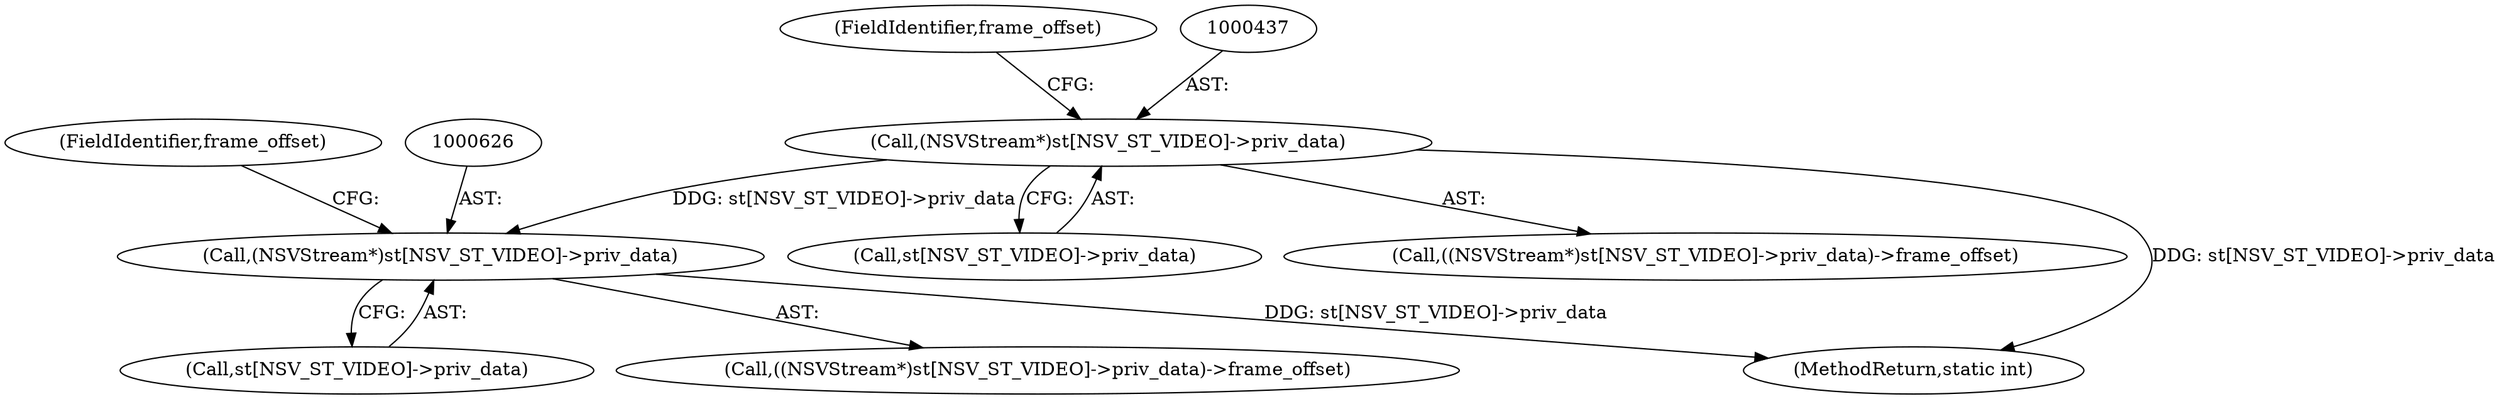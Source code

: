 digraph "0_libav_fe6eea99efac66839052af547426518efd970b24@pointer" {
"1000436" [label="(Call,(NSVStream*)st[NSV_ST_VIDEO]->priv_data)"];
"1000625" [label="(Call,(NSVStream*)st[NSV_ST_VIDEO]->priv_data)"];
"1000438" [label="(Call,st[NSV_ST_VIDEO]->priv_data)"];
"1000627" [label="(Call,st[NSV_ST_VIDEO]->priv_data)"];
"1000435" [label="(Call,((NSVStream*)st[NSV_ST_VIDEO]->priv_data)->frame_offset)"];
"1000632" [label="(FieldIdentifier,frame_offset)"];
"1000624" [label="(Call,((NSVStream*)st[NSV_ST_VIDEO]->priv_data)->frame_offset)"];
"1000436" [label="(Call,(NSVStream*)st[NSV_ST_VIDEO]->priv_data)"];
"1000625" [label="(Call,(NSVStream*)st[NSV_ST_VIDEO]->priv_data)"];
"1000673" [label="(MethodReturn,static int)"];
"1000443" [label="(FieldIdentifier,frame_offset)"];
"1000436" -> "1000435"  [label="AST: "];
"1000436" -> "1000438"  [label="CFG: "];
"1000437" -> "1000436"  [label="AST: "];
"1000438" -> "1000436"  [label="AST: "];
"1000443" -> "1000436"  [label="CFG: "];
"1000436" -> "1000673"  [label="DDG: st[NSV_ST_VIDEO]->priv_data"];
"1000436" -> "1000625"  [label="DDG: st[NSV_ST_VIDEO]->priv_data"];
"1000625" -> "1000624"  [label="AST: "];
"1000625" -> "1000627"  [label="CFG: "];
"1000626" -> "1000625"  [label="AST: "];
"1000627" -> "1000625"  [label="AST: "];
"1000632" -> "1000625"  [label="CFG: "];
"1000625" -> "1000673"  [label="DDG: st[NSV_ST_VIDEO]->priv_data"];
}
